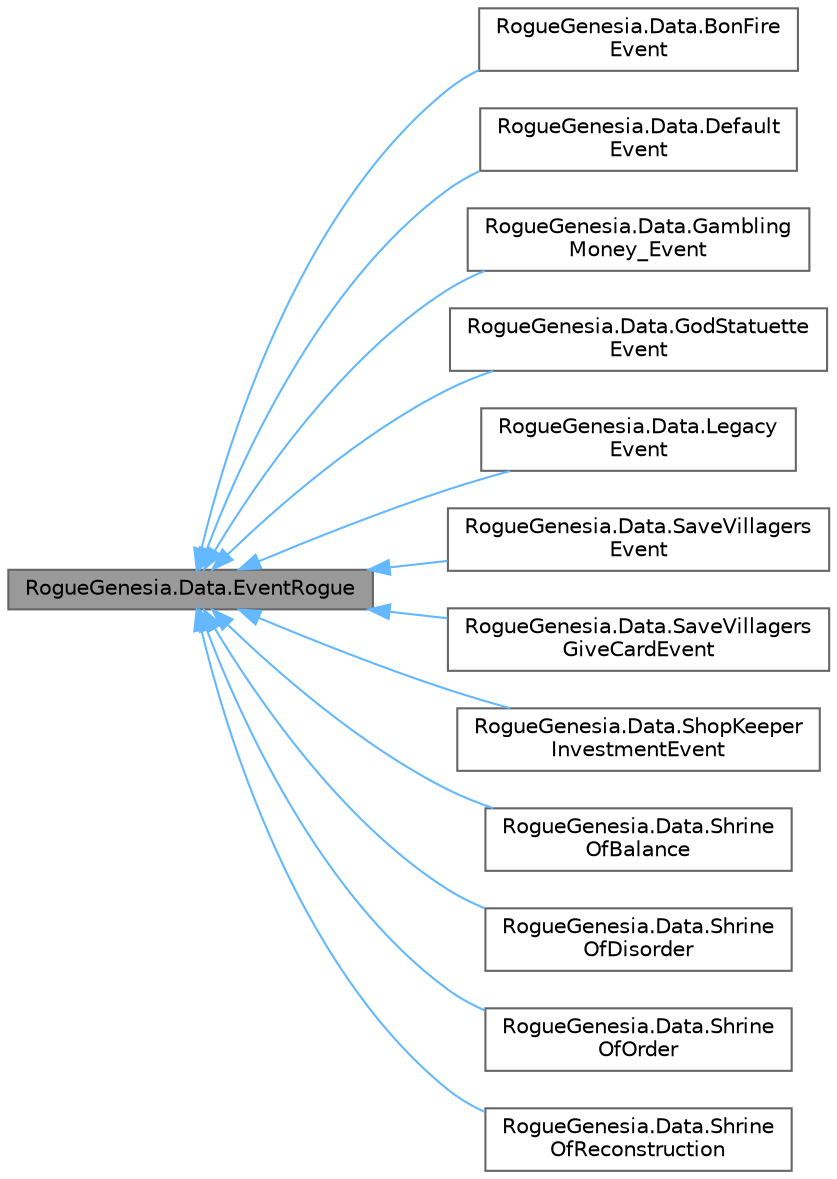 digraph "RogueGenesia.Data.EventRogue"
{
 // LATEX_PDF_SIZE
  bgcolor="transparent";
  edge [fontname=Helvetica,fontsize=10,labelfontname=Helvetica,labelfontsize=10];
  node [fontname=Helvetica,fontsize=10,shape=box,height=0.2,width=0.4];
  rankdir="LR";
  Node1 [label="RogueGenesia.Data.EventRogue",height=0.2,width=0.4,color="gray40", fillcolor="grey60", style="filled", fontcolor="black",tooltip=" "];
  Node1 -> Node2 [dir="back",color="steelblue1",style="solid"];
  Node2 [label="RogueGenesia.Data.BonFire\lEvent",height=0.2,width=0.4,color="gray40", fillcolor="white", style="filled",URL="$class_rogue_genesia_1_1_data_1_1_bon_fire_event.html",tooltip=" "];
  Node1 -> Node3 [dir="back",color="steelblue1",style="solid"];
  Node3 [label="RogueGenesia.Data.Default\lEvent",height=0.2,width=0.4,color="gray40", fillcolor="white", style="filled",URL="$class_rogue_genesia_1_1_data_1_1_default_event.html",tooltip=" "];
  Node1 -> Node4 [dir="back",color="steelblue1",style="solid"];
  Node4 [label="RogueGenesia.Data.Gambling\lMoney_Event",height=0.2,width=0.4,color="gray40", fillcolor="white", style="filled",URL="$class_rogue_genesia_1_1_data_1_1_gambling_money___event.html",tooltip=" "];
  Node1 -> Node5 [dir="back",color="steelblue1",style="solid"];
  Node5 [label="RogueGenesia.Data.GodStatuette\lEvent",height=0.2,width=0.4,color="gray40", fillcolor="white", style="filled",URL="$class_rogue_genesia_1_1_data_1_1_god_statuette_event.html",tooltip=" "];
  Node1 -> Node6 [dir="back",color="steelblue1",style="solid"];
  Node6 [label="RogueGenesia.Data.Legacy\lEvent",height=0.2,width=0.4,color="gray40", fillcolor="white", style="filled",URL="$class_rogue_genesia_1_1_data_1_1_legacy_event.html",tooltip=" "];
  Node1 -> Node7 [dir="back",color="steelblue1",style="solid"];
  Node7 [label="RogueGenesia.Data.SaveVillagers\lEvent",height=0.2,width=0.4,color="gray40", fillcolor="white", style="filled",URL="$class_rogue_genesia_1_1_data_1_1_save_villagers_event.html",tooltip=" "];
  Node1 -> Node8 [dir="back",color="steelblue1",style="solid"];
  Node8 [label="RogueGenesia.Data.SaveVillagers\lGiveCardEvent",height=0.2,width=0.4,color="gray40", fillcolor="white", style="filled",URL="$class_rogue_genesia_1_1_data_1_1_save_villagers_give_card_event.html",tooltip=" "];
  Node1 -> Node9 [dir="back",color="steelblue1",style="solid"];
  Node9 [label="RogueGenesia.Data.ShopKeeper\lInvestmentEvent",height=0.2,width=0.4,color="gray40", fillcolor="white", style="filled",URL="$class_rogue_genesia_1_1_data_1_1_shop_keeper_investment_event.html",tooltip=" "];
  Node1 -> Node10 [dir="back",color="steelblue1",style="solid"];
  Node10 [label="RogueGenesia.Data.Shrine\lOfBalance",height=0.2,width=0.4,color="gray40", fillcolor="white", style="filled",URL="$class_rogue_genesia_1_1_data_1_1_shrine_of_balance.html",tooltip=" "];
  Node1 -> Node11 [dir="back",color="steelblue1",style="solid"];
  Node11 [label="RogueGenesia.Data.Shrine\lOfDisorder",height=0.2,width=0.4,color="gray40", fillcolor="white", style="filled",URL="$class_rogue_genesia_1_1_data_1_1_shrine_of_disorder.html",tooltip=" "];
  Node1 -> Node12 [dir="back",color="steelblue1",style="solid"];
  Node12 [label="RogueGenesia.Data.Shrine\lOfOrder",height=0.2,width=0.4,color="gray40", fillcolor="white", style="filled",URL="$class_rogue_genesia_1_1_data_1_1_shrine_of_order.html",tooltip=" "];
  Node1 -> Node13 [dir="back",color="steelblue1",style="solid"];
  Node13 [label="RogueGenesia.Data.Shrine\lOfReconstruction",height=0.2,width=0.4,color="gray40", fillcolor="white", style="filled",URL="$class_rogue_genesia_1_1_data_1_1_shrine_of_reconstruction.html",tooltip=" "];
}
